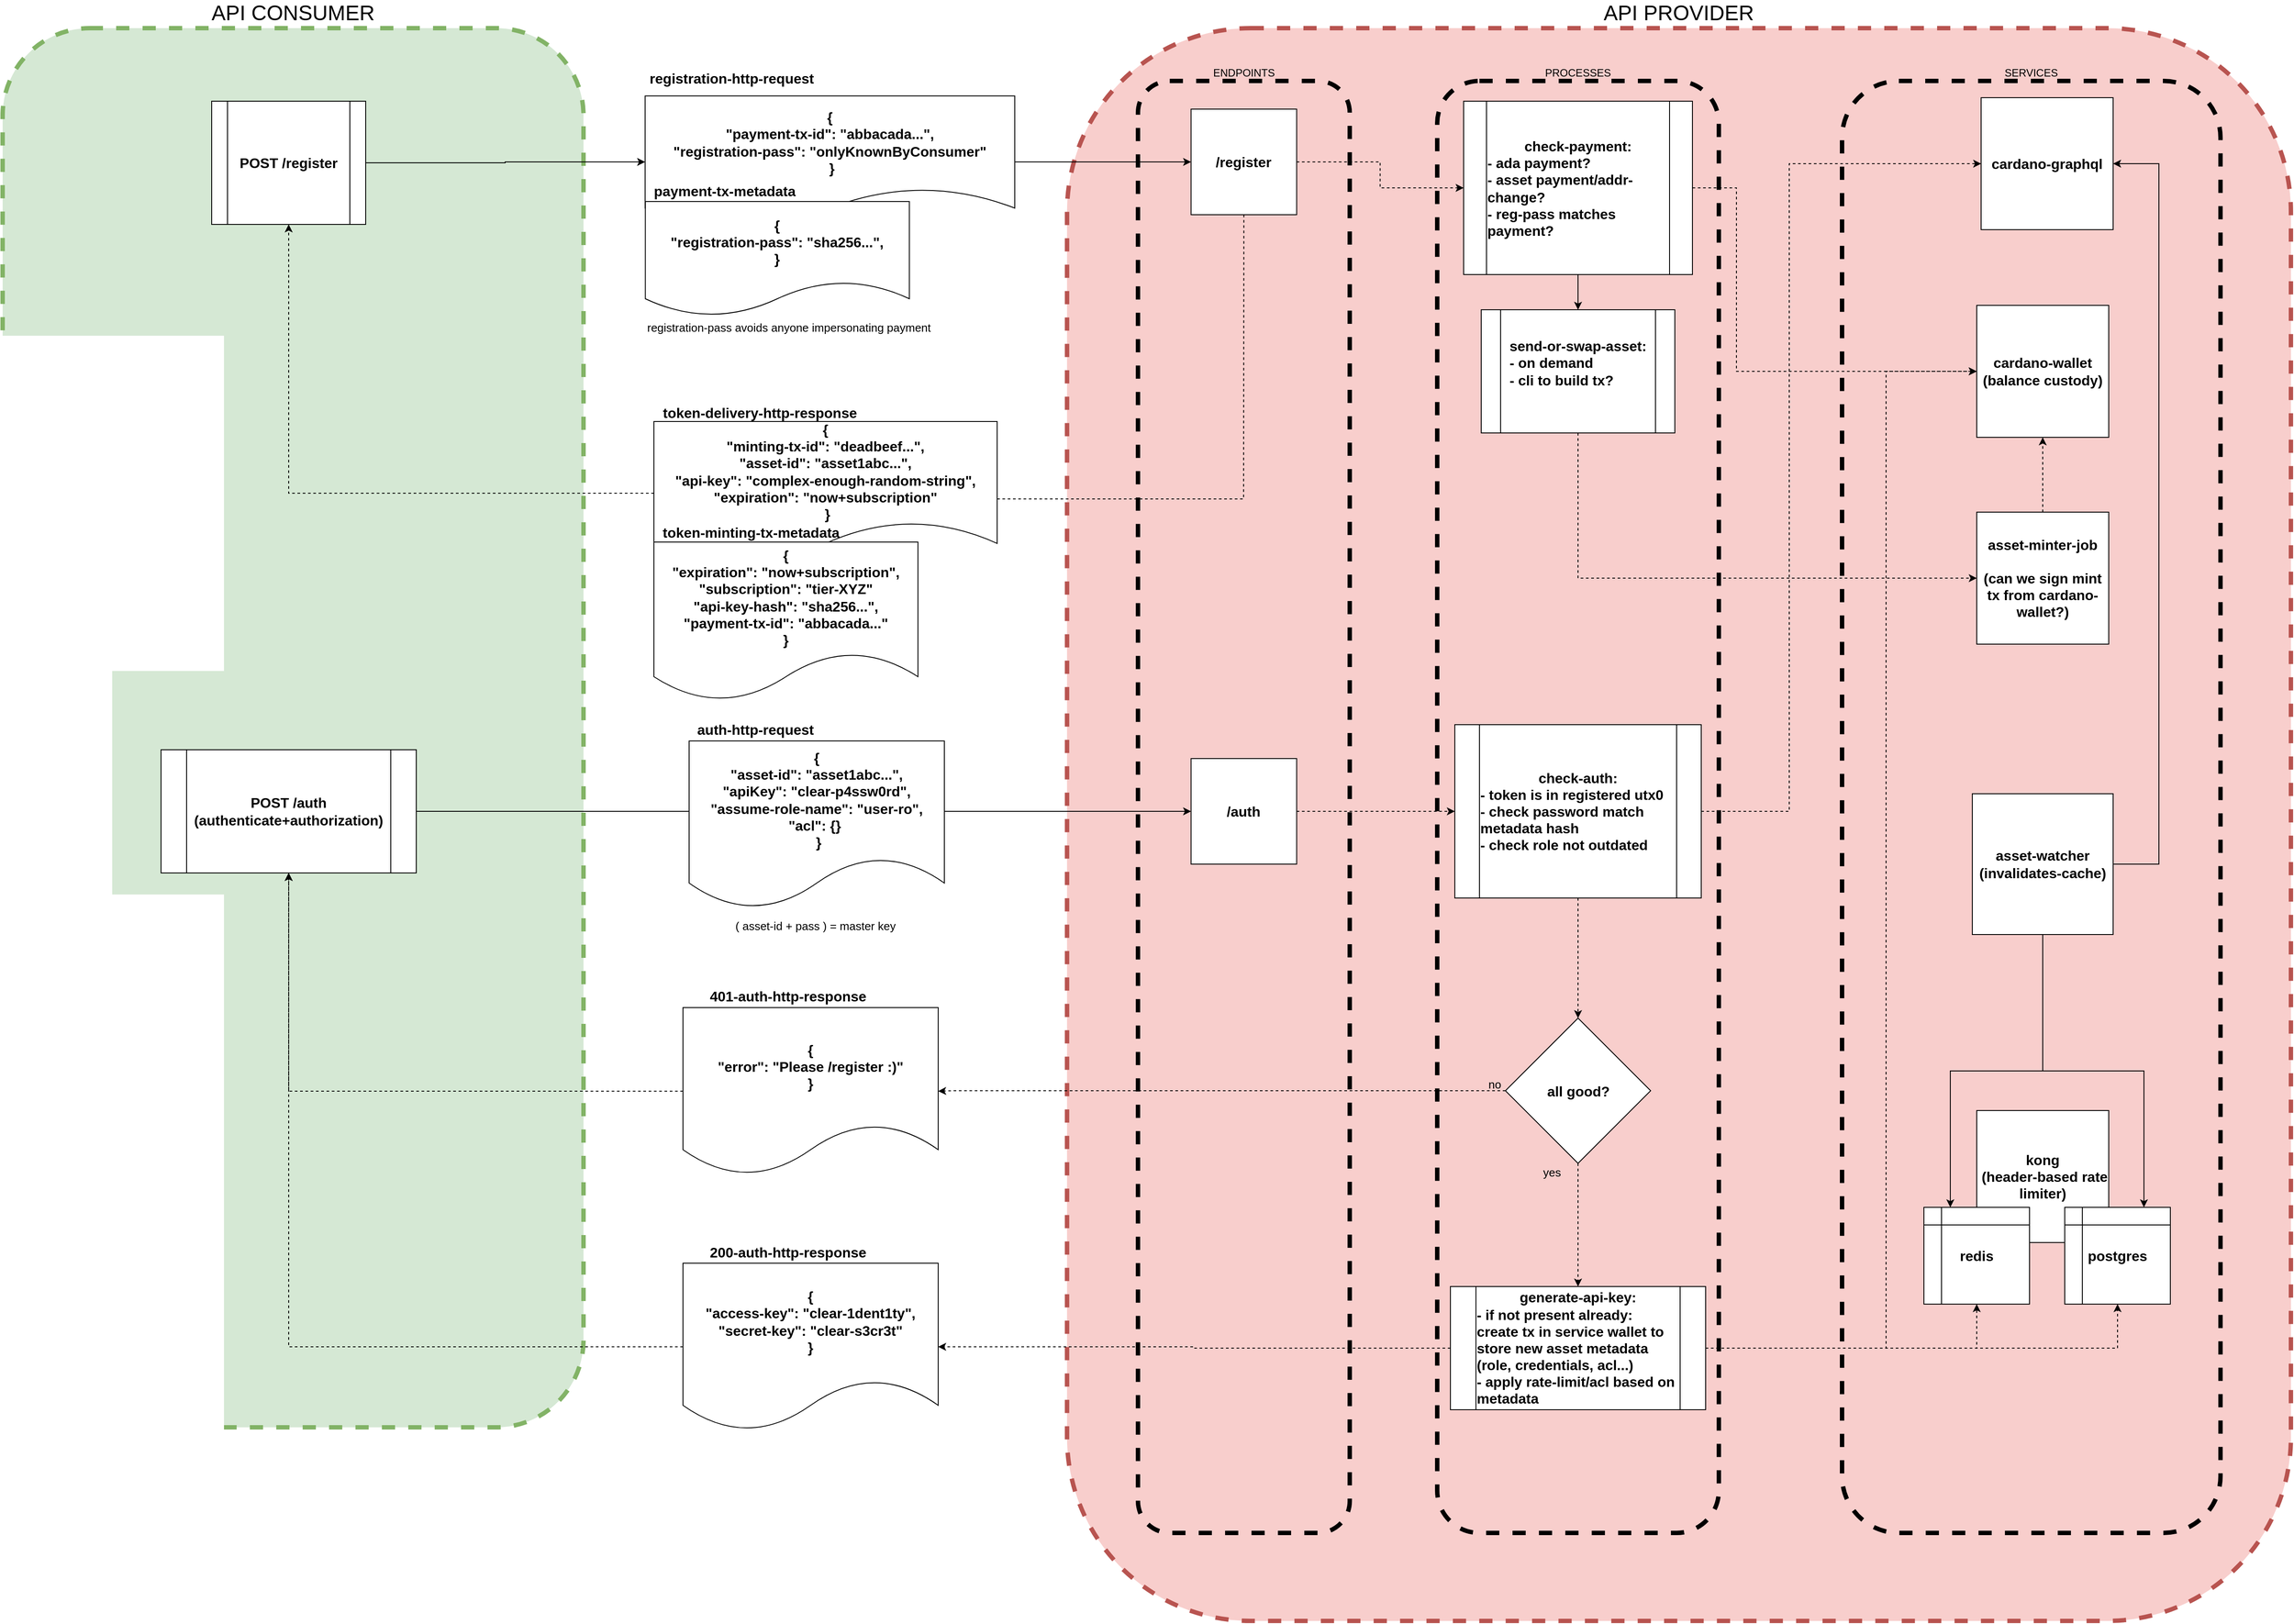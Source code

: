 <mxfile version="14.5.8" type="gitlab">
  <diagram id="C5RBs43oDa-KdzZeNtuy" name="Page-1">
    <mxGraphModel dx="4080" dy="4807" grid="1" gridSize="10" guides="1" tooltips="1" connect="1" arrows="1" fold="1" page="1" pageScale="1" pageWidth="827" pageHeight="1169" math="0" shadow="0">
      <root>
        <mxCell id="WIyWlLk6GJQsqaUBKTNV-0" />
        <mxCell id="WIyWlLk6GJQsqaUBKTNV-1" parent="WIyWlLk6GJQsqaUBKTNV-0" />
        <mxCell id="9AQbZe1i3s5QTkBOKTHU-3" value="&lt;font style=&quot;font-size: 24px&quot;&gt;API PROVIDER&lt;/font&gt;" style="rounded=1;whiteSpace=wrap;html=1;dashed=1;fillColor=#f8cecc;labelPosition=center;verticalLabelPosition=top;align=center;verticalAlign=bottom;strokeWidth=5;strokeColor=#b85450;" parent="WIyWlLk6GJQsqaUBKTNV-1" vertex="1">
          <mxGeometry x="-110.62" y="-2330" width="1390.62" height="1810" as="geometry" />
        </mxCell>
        <mxCell id="9AQbZe1i3s5QTkBOKTHU-0" value="&lt;font style=&quot;font-size: 24px&quot;&gt;API CONSUMER&lt;/font&gt;" style="rounded=1;whiteSpace=wrap;html=1;dashed=1;fillColor=#d5e8d4;labelPosition=center;verticalLabelPosition=top;align=center;verticalAlign=bottom;strokeWidth=5;strokeColor=#82b366;" parent="WIyWlLk6GJQsqaUBKTNV-1" vertex="1">
          <mxGeometry x="-1320" y="-2330" width="660" height="1590" as="geometry" />
        </mxCell>
        <mxCell id="9AQbZe1i3s5QTkBOKTHU-36" value="ENDPOINTS" style="rounded=1;whiteSpace=wrap;html=1;dashed=1;fillColor=none;labelPosition=center;verticalLabelPosition=top;align=center;verticalAlign=bottom;strokeWidth=5;" parent="WIyWlLk6GJQsqaUBKTNV-1" vertex="1">
          <mxGeometry x="-30" y="-2270" width="240.62" height="1650" as="geometry" />
        </mxCell>
        <mxCell id="9AQbZe1i3s5QTkBOKTHU-37" value="SERVICES" style="rounded=1;whiteSpace=wrap;html=1;dashed=1;fillColor=none;labelPosition=center;verticalLabelPosition=top;align=center;verticalAlign=bottom;strokeWidth=5;" parent="WIyWlLk6GJQsqaUBKTNV-1" vertex="1">
          <mxGeometry x="770" y="-2270" width="430" height="1650" as="geometry" />
        </mxCell>
        <mxCell id="9AQbZe1i3s5QTkBOKTHU-38" value="PROCESSES" style="rounded=1;whiteSpace=wrap;html=1;dashed=1;fillColor=none;labelPosition=center;verticalLabelPosition=top;align=center;verticalAlign=bottom;strokeWidth=5;" parent="WIyWlLk6GJQsqaUBKTNV-1" vertex="1">
          <mxGeometry x="310" y="-2270" width="320" height="1650" as="geometry" />
        </mxCell>
        <mxCell id="9AQbZe1i3s5QTkBOKTHU-49" style="edgeStyle=orthogonalEdgeStyle;rounded=0;orthogonalLoop=1;jettySize=auto;html=1;exitX=1;exitY=0.5;exitDx=0;exitDy=0;entryX=0;entryY=0.5;entryDx=0;entryDy=0;dashed=1;" parent="WIyWlLk6GJQsqaUBKTNV-1" source="9AQbZe1i3s5QTkBOKTHU-32" target="9AQbZe1i3s5QTkBOKTHU-48" edge="1">
          <mxGeometry relative="1" as="geometry" />
        </mxCell>
        <mxCell id="9AQbZe1i3s5QTkBOKTHU-118" style="edgeStyle=orthogonalEdgeStyle;rounded=0;orthogonalLoop=1;jettySize=auto;html=1;exitX=0.5;exitY=1;exitDx=0;exitDy=0;startArrow=none;startFill=0;endArrow=classic;endFill=1;strokeColor=#000000;dashed=1;entryX=1;entryY=0.5;entryDx=0;entryDy=0;" parent="WIyWlLk6GJQsqaUBKTNV-1" edge="1">
          <mxGeometry relative="1" as="geometry">
            <Array as="points">
              <mxPoint x="90" y="-2109" />
              <mxPoint x="90" y="-1795" />
            </Array>
            <mxPoint x="-200" y="-1795" as="targetPoint" />
            <mxPoint x="90.31" y="-2118" as="sourcePoint" />
          </mxGeometry>
        </mxCell>
        <mxCell id="9AQbZe1i3s5QTkBOKTHU-32" value="&lt;b&gt;&lt;font style=&quot;font-size: 16px&quot;&gt;/register&lt;/font&gt;&lt;/b&gt;" style="whiteSpace=wrap;html=1;aspect=fixed;" parent="WIyWlLk6GJQsqaUBKTNV-1" vertex="1">
          <mxGeometry x="30.31" y="-2238" width="120" height="120" as="geometry" />
        </mxCell>
        <mxCell id="9AQbZe1i3s5QTkBOKTHU-39" value="&lt;b&gt;&lt;font style=&quot;font-size: 16px&quot;&gt;cardano-wallet&lt;br&gt;(balance custody)&lt;br&gt;&lt;/font&gt;&lt;/b&gt;" style="whiteSpace=wrap;html=1;aspect=fixed;" parent="WIyWlLk6GJQsqaUBKTNV-1" vertex="1">
          <mxGeometry x="923" y="-2015" width="150" height="150" as="geometry" />
        </mxCell>
        <mxCell id="nfuzjIg6hgkYE5p7UdHD-38" style="edgeStyle=orthogonalEdgeStyle;rounded=0;orthogonalLoop=1;jettySize=auto;html=1;exitX=0.5;exitY=1;exitDx=0;exitDy=0;entryX=0;entryY=0.5;entryDx=0;entryDy=0;dashed=1;fontSize=13;" parent="WIyWlLk6GJQsqaUBKTNV-1" source="9AQbZe1i3s5QTkBOKTHU-41" target="nfuzjIg6hgkYE5p7UdHD-37" edge="1">
          <mxGeometry relative="1" as="geometry" />
        </mxCell>
        <UserObject label="&lt;b&gt;&lt;font style=&quot;font-size: 16px&quot;&gt;send-or-swap-asset:&lt;br&gt;&lt;div style=&quot;text-align: left&quot;&gt;&lt;b style=&quot;font-size: 12px&quot;&gt;&lt;font style=&quot;font-size: 16px&quot;&gt;- on demand&lt;/font&gt;&lt;/b&gt;&lt;/div&gt;&lt;div style=&quot;text-align: left&quot;&gt;&lt;b style=&quot;font-size: 12px&quot;&gt;&lt;font style=&quot;font-size: 16px&quot;&gt;- cli to build tx?&lt;/font&gt;&lt;/b&gt;&lt;/div&gt;&lt;div style=&quot;text-align: left&quot;&gt;&lt;br&gt;&lt;/div&gt;&lt;/font&gt;&lt;/b&gt;" link2="https://pinata.cloud/" id="9AQbZe1i3s5QTkBOKTHU-41">
          <mxCell style="shape=process;whiteSpace=wrap;html=1;backgroundOutline=1;" parent="WIyWlLk6GJQsqaUBKTNV-1" vertex="1">
            <mxGeometry x="360" y="-2010" width="220" height="140" as="geometry" />
          </mxCell>
        </UserObject>
        <mxCell id="9AQbZe1i3s5QTkBOKTHU-47" style="edgeStyle=orthogonalEdgeStyle;rounded=0;orthogonalLoop=1;jettySize=auto;html=1;exitX=1;exitY=0.5;exitDx=0;exitDy=0;entryX=0;entryY=0.5;entryDx=0;entryDy=0;" parent="WIyWlLk6GJQsqaUBKTNV-1" source="9AQbZe1i3s5QTkBOKTHU-44" target="9AQbZe1i3s5QTkBOKTHU-32" edge="1">
          <mxGeometry relative="1" as="geometry" />
        </mxCell>
        <mxCell id="9AQbZe1i3s5QTkBOKTHU-46" style="edgeStyle=orthogonalEdgeStyle;rounded=0;orthogonalLoop=1;jettySize=auto;html=1;exitX=1;exitY=0.5;exitDx=0;exitDy=0;entryX=0;entryY=0.5;entryDx=0;entryDy=0;" parent="WIyWlLk6GJQsqaUBKTNV-1" target="9AQbZe1i3s5QTkBOKTHU-44" edge="1">
          <mxGeometry relative="1" as="geometry">
            <mxPoint x="-907.5" y="-2177" as="sourcePoint" />
            <mxPoint x="-500" y="-2390" as="targetPoint" />
            <Array as="points">
              <mxPoint x="-749" y="-2177" />
              <mxPoint x="-660" y="-2178" />
            </Array>
          </mxGeometry>
        </mxCell>
        <UserObject label="&lt;b&gt;&lt;font style=&quot;font-size: 16px&quot;&gt;POST /register&lt;br&gt;&lt;/font&gt;&lt;/b&gt;" link2="https://pinata.cloud/" id="9AQbZe1i3s5QTkBOKTHU-45">
          <mxCell style="shape=process;whiteSpace=wrap;html=1;backgroundOutline=1;" parent="WIyWlLk6GJQsqaUBKTNV-1" vertex="1">
            <mxGeometry x="-1082.5" y="-2247" width="175" height="140" as="geometry" />
          </mxCell>
        </UserObject>
        <mxCell id="9AQbZe1i3s5QTkBOKTHU-50" style="edgeStyle=orthogonalEdgeStyle;rounded=0;orthogonalLoop=1;jettySize=auto;html=1;exitX=0.5;exitY=1;exitDx=0;exitDy=0;entryX=0.5;entryY=0;entryDx=0;entryDy=0;" parent="WIyWlLk6GJQsqaUBKTNV-1" source="9AQbZe1i3s5QTkBOKTHU-48" target="9AQbZe1i3s5QTkBOKTHU-41" edge="1">
          <mxGeometry relative="1" as="geometry" />
        </mxCell>
        <UserObject label="&lt;b&gt;&lt;font style=&quot;font-size: 16px&quot;&gt;check-payment:&lt;br&gt;&lt;div style=&quot;text-align: left&quot;&gt;&lt;b style=&quot;font-size: 12px&quot;&gt;&lt;font style=&quot;font-size: 16px&quot;&gt;- ada payment?&lt;/font&gt;&lt;/b&gt;&lt;/div&gt;&lt;/font&gt;&lt;/b&gt;&lt;b&gt;&lt;div style=&quot;text-align: left&quot;&gt;&lt;b&gt;&lt;font style=&quot;font-size: 16px&quot;&gt;- asset payment/addr-change?&lt;/font&gt;&lt;/b&gt;&lt;/div&gt;&lt;font style=&quot;font-size: 16px&quot;&gt;&lt;div style=&quot;text-align: left&quot;&gt;&lt;b style=&quot;font-size: 12px&quot;&gt;&lt;font style=&quot;font-size: 16px&quot;&gt;- reg-pass matches payment?&lt;/font&gt;&lt;/b&gt;&lt;/div&gt;&lt;/font&gt;&lt;/b&gt;" link2="https://pinata.cloud/" id="9AQbZe1i3s5QTkBOKTHU-48">
          <mxCell style="shape=process;whiteSpace=wrap;html=1;backgroundOutline=1;" parent="WIyWlLk6GJQsqaUBKTNV-1" vertex="1">
            <mxGeometry x="340" y="-2247" width="260" height="197" as="geometry" />
          </mxCell>
        </UserObject>
        <mxCell id="nfuzjIg6hgkYE5p7UdHD-46" style="edgeStyle=orthogonalEdgeStyle;rounded=0;orthogonalLoop=1;jettySize=auto;html=1;exitX=1;exitY=0.5;exitDx=0;exitDy=0;entryX=0.5;entryY=1;entryDx=0;entryDy=0;dashed=1;startArrow=none;startFill=0;endArrow=classic;endFill=1;fontSize=13;" parent="WIyWlLk6GJQsqaUBKTNV-1" source="9AQbZe1i3s5QTkBOKTHU-53" target="9AQbZe1i3s5QTkBOKTHU-121" edge="1">
          <mxGeometry relative="1" as="geometry" />
        </mxCell>
        <mxCell id="nfuzjIg6hgkYE5p7UdHD-47" style="edgeStyle=orthogonalEdgeStyle;rounded=0;orthogonalLoop=1;jettySize=auto;html=1;exitX=1;exitY=0.5;exitDx=0;exitDy=0;entryX=0.5;entryY=1;entryDx=0;entryDy=0;dashed=1;startArrow=none;startFill=0;endArrow=classic;endFill=1;fontSize=13;" parent="WIyWlLk6GJQsqaUBKTNV-1" source="9AQbZe1i3s5QTkBOKTHU-53" target="9AQbZe1i3s5QTkBOKTHU-81" edge="1">
          <mxGeometry relative="1" as="geometry">
            <Array as="points">
              <mxPoint x="1083" y="-830" />
            </Array>
          </mxGeometry>
        </mxCell>
        <mxCell id="nfuzjIg6hgkYE5p7UdHD-48" style="edgeStyle=orthogonalEdgeStyle;rounded=0;orthogonalLoop=1;jettySize=auto;html=1;exitX=0;exitY=0.5;exitDx=0;exitDy=0;entryX=1;entryY=0.5;entryDx=0;entryDy=0;dashed=1;startArrow=none;startFill=0;endArrow=classic;endFill=1;fontSize=13;" parent="WIyWlLk6GJQsqaUBKTNV-1" source="9AQbZe1i3s5QTkBOKTHU-53" target="nfuzjIg6hgkYE5p7UdHD-21" edge="1">
          <mxGeometry relative="1" as="geometry" />
        </mxCell>
        <mxCell id="nfuzjIg6hgkYE5p7UdHD-49" style="edgeStyle=orthogonalEdgeStyle;rounded=0;orthogonalLoop=1;jettySize=auto;html=1;exitX=1;exitY=0.5;exitDx=0;exitDy=0;entryX=0;entryY=0.5;entryDx=0;entryDy=0;dashed=1;startArrow=none;startFill=0;endArrow=classic;endFill=1;fontSize=13;" parent="WIyWlLk6GJQsqaUBKTNV-1" source="9AQbZe1i3s5QTkBOKTHU-53" target="9AQbZe1i3s5QTkBOKTHU-39" edge="1">
          <mxGeometry relative="1" as="geometry">
            <Array as="points">
              <mxPoint x="820" y="-830" />
              <mxPoint x="820" y="-1940" />
            </Array>
          </mxGeometry>
        </mxCell>
        <UserObject label="&lt;font&gt;&lt;span style=&quot;font-size: 16px&quot;&gt;&lt;b&gt;generate-api-key:&lt;/b&gt;&lt;/span&gt;&lt;br&gt;&lt;div style=&quot;font-size: 16px ; font-weight: bold ; text-align: left&quot;&gt;&lt;/div&gt;&lt;b&gt;&lt;div style=&quot;text-align: left&quot;&gt;&lt;b&gt;&lt;font style=&quot;font-size: 16px&quot;&gt;- if not present already:&amp;nbsp;&lt;/font&gt;&lt;/b&gt;&lt;/div&gt;&lt;/b&gt;&lt;div style=&quot;text-align: left ; font-size: 16px ; font-weight: bold&quot;&gt;&lt;b style=&quot;font-size: 12px&quot;&gt;&lt;font style=&quot;font-size: 16px&quot;&gt;create tx in service wallet to store new asset metadata (role, credentials, acl...)&lt;/font&gt;&lt;/b&gt;&lt;/div&gt;&lt;span style=&quot;font-size: 16px&quot;&gt;&lt;div style=&quot;text-align: left&quot;&gt;&lt;b&gt;- apply rate-limit/acl based on metadata&lt;br&gt;&lt;/b&gt;&lt;/div&gt;&lt;/span&gt;&lt;/font&gt;" link2="https://pinata.cloud/" id="9AQbZe1i3s5QTkBOKTHU-53">
          <mxCell style="shape=process;whiteSpace=wrap;html=1;backgroundOutline=1;" parent="WIyWlLk6GJQsqaUBKTNV-1" vertex="1">
            <mxGeometry x="325" y="-900" width="290" height="140" as="geometry" />
          </mxCell>
        </UserObject>
        <mxCell id="9AQbZe1i3s5QTkBOKTHU-58" style="edgeStyle=orthogonalEdgeStyle;rounded=0;orthogonalLoop=1;jettySize=auto;html=1;exitX=0;exitY=0.5;exitDx=0;exitDy=0;entryX=1;entryY=0.5;entryDx=0;entryDy=0;dashed=1;startArrow=classic;startFill=1;endArrow=none;endFill=0;" parent="WIyWlLk6GJQsqaUBKTNV-1" source="9AQbZe1i3s5QTkBOKTHU-39" target="9AQbZe1i3s5QTkBOKTHU-48" edge="1">
          <mxGeometry relative="1" as="geometry">
            <Array as="points">
              <mxPoint x="650" y="-1940" />
              <mxPoint x="650" y="-2148" />
            </Array>
          </mxGeometry>
        </mxCell>
        <mxCell id="9AQbZe1i3s5QTkBOKTHU-56" value="&lt;b&gt;&lt;font style=&quot;font-size: 16px&quot;&gt;cardano-graphql&lt;br&gt;&lt;/font&gt;&lt;/b&gt;" style="whiteSpace=wrap;html=1;aspect=fixed;" parent="WIyWlLk6GJQsqaUBKTNV-1" vertex="1">
          <mxGeometry x="928" y="-2251" width="150" height="150" as="geometry" />
        </mxCell>
        <mxCell id="9AQbZe1i3s5QTkBOKTHU-64" style="edgeStyle=orthogonalEdgeStyle;rounded=0;orthogonalLoop=1;jettySize=auto;html=1;exitX=0;exitY=0.5;exitDx=0;exitDy=0;dashed=1;startArrow=none;startFill=0;" parent="WIyWlLk6GJQsqaUBKTNV-1" source="9AQbZe1i3s5QTkBOKTHU-43" target="9AQbZe1i3s5QTkBOKTHU-45" edge="1">
          <mxGeometry relative="1" as="geometry" />
        </mxCell>
        <mxCell id="d_bFw-dIpOBwBTVsmZzO-4" value="" style="group" parent="WIyWlLk6GJQsqaUBKTNV-1" vertex="1" connectable="0">
          <mxGeometry x="890" y="-1100" width="240" height="220" as="geometry" />
        </mxCell>
        <mxCell id="9AQbZe1i3s5QTkBOKTHU-82" value="" style="group" parent="d_bFw-dIpOBwBTVsmZzO-4" vertex="1" connectable="0">
          <mxGeometry x="33" width="220" height="220" as="geometry" />
        </mxCell>
        <mxCell id="9AQbZe1i3s5QTkBOKTHU-42" value="&lt;b&gt;&lt;font style=&quot;font-size: 16px&quot;&gt;kong&lt;br&gt;&amp;nbsp;(header-based rate limiter)&lt;/font&gt;&lt;/b&gt;" style="whiteSpace=wrap;html=1;aspect=fixed;" parent="9AQbZe1i3s5QTkBOKTHU-82" vertex="1">
          <mxGeometry width="150" height="150" as="geometry" />
        </mxCell>
        <mxCell id="9AQbZe1i3s5QTkBOKTHU-81" value="&lt;font style=&quot;font-size: 16px&quot;&gt;&lt;b&gt;postgres&lt;/b&gt;&lt;/font&gt;" style="shape=internalStorage;whiteSpace=wrap;html=1;backgroundOutline=1;" parent="9AQbZe1i3s5QTkBOKTHU-82" vertex="1">
          <mxGeometry x="100" y="110" width="120" height="110" as="geometry" />
        </mxCell>
        <mxCell id="9AQbZe1i3s5QTkBOKTHU-121" value="&lt;font style=&quot;font-size: 16px&quot;&gt;&lt;b&gt;redis&lt;/b&gt;&lt;/font&gt;" style="shape=internalStorage;whiteSpace=wrap;html=1;backgroundOutline=1;" parent="d_bFw-dIpOBwBTVsmZzO-4" vertex="1">
          <mxGeometry x="-27" y="110" width="120" height="110" as="geometry" />
        </mxCell>
        <mxCell id="nfuzjIg6hgkYE5p7UdHD-40" style="edgeStyle=orthogonalEdgeStyle;rounded=0;orthogonalLoop=1;jettySize=auto;html=1;exitX=1;exitY=0.5;exitDx=0;exitDy=0;entryX=1;entryY=0.5;entryDx=0;entryDy=0;fontSize=13;startArrow=none;startFill=0;" parent="WIyWlLk6GJQsqaUBKTNV-1" source="8uzJJB_FYrD6HVcPSUHl-0" target="9AQbZe1i3s5QTkBOKTHU-56" edge="1">
          <mxGeometry relative="1" as="geometry">
            <Array as="points">
              <mxPoint x="1130" y="-1380" />
              <mxPoint x="1130" y="-2176" />
            </Array>
          </mxGeometry>
        </mxCell>
        <mxCell id="nfuzjIg6hgkYE5p7UdHD-41" style="edgeStyle=orthogonalEdgeStyle;rounded=0;orthogonalLoop=1;jettySize=auto;html=1;exitX=0.5;exitY=1;exitDx=0;exitDy=0;entryX=0.75;entryY=0;entryDx=0;entryDy=0;fontSize=13;" parent="WIyWlLk6GJQsqaUBKTNV-1" source="8uzJJB_FYrD6HVcPSUHl-0" target="9AQbZe1i3s5QTkBOKTHU-81" edge="1">
          <mxGeometry relative="1" as="geometry" />
        </mxCell>
        <mxCell id="nfuzjIg6hgkYE5p7UdHD-42" style="edgeStyle=orthogonalEdgeStyle;rounded=0;orthogonalLoop=1;jettySize=auto;html=1;exitX=0.5;exitY=1;exitDx=0;exitDy=0;entryX=0.25;entryY=0;entryDx=0;entryDy=0;fontSize=13;" parent="WIyWlLk6GJQsqaUBKTNV-1" source="8uzJJB_FYrD6HVcPSUHl-0" target="9AQbZe1i3s5QTkBOKTHU-121" edge="1">
          <mxGeometry relative="1" as="geometry" />
        </mxCell>
        <mxCell id="8uzJJB_FYrD6HVcPSUHl-0" value="&lt;b&gt;&lt;font style=&quot;font-size: 16px&quot;&gt;asset-watcher&lt;br&gt;(invalidates-cache)&lt;br&gt;&lt;/font&gt;&lt;/b&gt;" style="whiteSpace=wrap;html=1;aspect=fixed;" parent="WIyWlLk6GJQsqaUBKTNV-1" vertex="1">
          <mxGeometry x="918" y="-1460" width="160" height="160" as="geometry" />
        </mxCell>
        <mxCell id="8uzJJB_FYrD6HVcPSUHl-14" style="edgeStyle=orthogonalEdgeStyle;rounded=0;orthogonalLoop=1;jettySize=auto;html=1;entryX=0;entryY=0.5;entryDx=0;entryDy=0;" parent="WIyWlLk6GJQsqaUBKTNV-1" source="8uzJJB_FYrD6HVcPSUHl-12" target="nfuzjIg6hgkYE5p7UdHD-29" edge="1">
          <mxGeometry relative="1" as="geometry">
            <mxPoint x="4.547e-13" y="-1455.0" as="targetPoint" />
            <Array as="points">
              <mxPoint x="30" y="-1440" />
            </Array>
          </mxGeometry>
        </mxCell>
        <UserObject label="&lt;b&gt;&lt;font style=&quot;font-size: 16px&quot;&gt;POST /auth&lt;br&gt;(authenticate+authorization)&lt;br&gt;&lt;/font&gt;&lt;/b&gt;" link2="https://pinata.cloud/" id="8uzJJB_FYrD6HVcPSUHl-12">
          <mxCell style="shape=process;whiteSpace=wrap;html=1;backgroundOutline=1;" parent="WIyWlLk6GJQsqaUBKTNV-1" vertex="1">
            <mxGeometry x="-1140" y="-1510" width="290" height="140" as="geometry" />
          </mxCell>
        </UserObject>
        <mxCell id="nfuzjIg6hgkYE5p7UdHD-15" style="edgeStyle=orthogonalEdgeStyle;rounded=0;orthogonalLoop=1;jettySize=auto;html=1;exitX=0.5;exitY=1;exitDx=0;exitDy=0;entryX=0.5;entryY=0;entryDx=0;entryDy=0;fontSize=13;dashed=1;" parent="WIyWlLk6GJQsqaUBKTNV-1" source="8uzJJB_FYrD6HVcPSUHl-19" target="9AQbZe1i3s5QTkBOKTHU-53" edge="1">
          <mxGeometry relative="1" as="geometry">
            <Array as="points">
              <mxPoint x="470" y="-900" />
            </Array>
          </mxGeometry>
        </mxCell>
        <mxCell id="nfuzjIg6hgkYE5p7UdHD-32" style="edgeStyle=orthogonalEdgeStyle;rounded=0;orthogonalLoop=1;jettySize=auto;html=1;exitX=0;exitY=0.5;exitDx=0;exitDy=0;entryX=1;entryY=0.5;entryDx=0;entryDy=0;dashed=1;fontSize=13;" parent="WIyWlLk6GJQsqaUBKTNV-1" source="8uzJJB_FYrD6HVcPSUHl-19" target="nfuzjIg6hgkYE5p7UdHD-25" edge="1">
          <mxGeometry relative="1" as="geometry">
            <Array as="points">
              <mxPoint x="-239" y="-1122" />
            </Array>
          </mxGeometry>
        </mxCell>
        <mxCell id="8uzJJB_FYrD6HVcPSUHl-19" value="&lt;span style=&quot;font-size: 16px&quot;&gt;&lt;b&gt;all good?&lt;/b&gt;&lt;/span&gt;" style="rhombus;whiteSpace=wrap;html=1;" parent="WIyWlLk6GJQsqaUBKTNV-1" vertex="1">
          <mxGeometry x="387.5" y="-1205" width="165" height="165" as="geometry" />
        </mxCell>
        <mxCell id="nfuzjIg6hgkYE5p7UdHD-4" value="" style="group" parent="WIyWlLk6GJQsqaUBKTNV-1" vertex="1" connectable="0">
          <mxGeometry x="-597" y="-2283" width="427" height="280" as="geometry" />
        </mxCell>
        <mxCell id="nfuzjIg6hgkYE5p7UdHD-2" value="" style="group" parent="nfuzjIg6hgkYE5p7UdHD-4" vertex="1" connectable="0">
          <mxGeometry x="7" width="420" height="180" as="geometry" />
        </mxCell>
        <mxCell id="9AQbZe1i3s5QTkBOKTHU-60" value="" style="group" parent="nfuzjIg6hgkYE5p7UdHD-2" vertex="1" connectable="0">
          <mxGeometry x="70" width="350" height="180" as="geometry" />
        </mxCell>
        <mxCell id="9AQbZe1i3s5QTkBOKTHU-44" value="&lt;div&gt;&lt;b style=&quot;font-size: 16px&quot;&gt;{ &lt;br&gt;&quot;payment-tx-id&quot;: &quot;abbacada...&quot;,&lt;br&gt;&lt;/b&gt;&lt;b style=&quot;font-size: 16px&quot;&gt;&quot;registration-pass&quot;: &quot;onlyKnownByConsumer&quot;&lt;br&gt;&amp;nbsp;}&lt;/b&gt;&lt;/div&gt;" style="shape=document;whiteSpace=wrap;html=1;boundedLbl=1;align=center;" parent="9AQbZe1i3s5QTkBOKTHU-60" vertex="1">
          <mxGeometry x="-70" y="30" width="420" height="150" as="geometry" />
        </mxCell>
        <mxCell id="9AQbZe1i3s5QTkBOKTHU-59" value="&lt;font style=&quot;font-size: 16px&quot;&gt;&lt;b&gt;registration-http-request&lt;/b&gt;&lt;/font&gt;" style="text;html=1;align=center;verticalAlign=middle;resizable=0;points=[];autosize=1;" parent="nfuzjIg6hgkYE5p7UdHD-2" vertex="1">
          <mxGeometry x="-2" width="200" height="20" as="geometry" />
        </mxCell>
        <mxCell id="nfuzjIg6hgkYE5p7UdHD-3" value="" style="group" parent="nfuzjIg6hgkYE5p7UdHD-4" vertex="1" connectable="0">
          <mxGeometry x="1" y="128" width="316.25" height="152" as="geometry" />
        </mxCell>
        <mxCell id="d_bFw-dIpOBwBTVsmZzO-0" value="&lt;span style=&quot;font-size: 16px&quot;&gt;&lt;b&gt;{&lt;br&gt;&quot;registration-pass&quot;: &quot;sha256...&quot;,&lt;br&gt;}&lt;br&gt;&lt;/b&gt;&lt;/span&gt;" style="shape=document;whiteSpace=wrap;html=1;boundedLbl=1;align=center;" parent="nfuzjIg6hgkYE5p7UdHD-3" vertex="1">
          <mxGeometry x="6.25" y="22" width="300" height="130" as="geometry" />
        </mxCell>
        <mxCell id="d_bFw-dIpOBwBTVsmZzO-1" value="&lt;font style=&quot;font-size: 16px&quot;&gt;&lt;b&gt;payment-tx-metadata&lt;/b&gt;&lt;/font&gt;" style="text;html=1;align=center;verticalAlign=middle;resizable=0;points=[];autosize=1;" parent="nfuzjIg6hgkYE5p7UdHD-3" vertex="1">
          <mxGeometry x="6" width="180" height="20" as="geometry" />
        </mxCell>
        <mxCell id="nfuzjIg6hgkYE5p7UdHD-0" value="registration-pass avoids anyone impersonating payment" style="text;html=1;align=center;verticalAlign=middle;resizable=0;points=[];autosize=1;fontSize=13;" parent="WIyWlLk6GJQsqaUBKTNV-1" vertex="1">
          <mxGeometry x="-597" y="-2000" width="340" height="20" as="geometry" />
        </mxCell>
        <mxCell id="nfuzjIg6hgkYE5p7UdHD-9" value="" style="group" parent="WIyWlLk6GJQsqaUBKTNV-1" vertex="1" connectable="0">
          <mxGeometry x="-580" y="-1893" width="390" height="323" as="geometry" />
        </mxCell>
        <mxCell id="9AQbZe1i3s5QTkBOKTHU-43" value="&lt;div&gt;&lt;b style=&quot;font-size: 16px&quot;&gt;{ &lt;br&gt;&quot;minting-tx-id&quot;: &quot;deadbeef...&quot;,&lt;br&gt;&quot;asset-id&quot;: &quot;asset1abc...&quot;,&lt;br&gt;&quot;api-key&quot;: &quot;complex-enough-random-string&quot;,&lt;br&gt;&quot;expiration&quot;: &quot;now+subscription&quot;&lt;br&gt;&amp;nbsp;}&lt;/b&gt;&lt;/div&gt;" style="shape=document;whiteSpace=wrap;html=1;boundedLbl=1;align=center;" parent="nfuzjIg6hgkYE5p7UdHD-9" vertex="1">
          <mxGeometry y="10" width="390" height="163" as="geometry" />
        </mxCell>
        <mxCell id="9AQbZe1i3s5QTkBOKTHU-61" value="&lt;font style=&quot;font-size: 16px&quot;&gt;&lt;b&gt;token-delivery-http-response&lt;/b&gt;&lt;/font&gt;" style="text;html=1;align=center;verticalAlign=middle;resizable=0;points=[];autosize=1;" parent="nfuzjIg6hgkYE5p7UdHD-9" vertex="1">
          <mxGeometry y="-10" width="240" height="20" as="geometry" />
        </mxCell>
        <mxCell id="nfuzjIg6hgkYE5p7UdHD-6" value="&lt;span style=&quot;font-size: 16px&quot;&gt;&lt;b&gt;{&lt;br&gt;&quot;expiration&quot;: &quot;now+subscription&quot;,&lt;br&gt;&quot;subscription&quot;: &quot;tier-XYZ&quot;&lt;br&gt;&quot;api-key-hash&quot;: &quot;sha256...&quot;,&lt;br&gt;&quot;payment-tx-id&quot;: &quot;&lt;/b&gt;&lt;/span&gt;&lt;b style=&quot;font-size: 16px&quot;&gt;abbacada...&lt;/b&gt;&lt;span style=&quot;font-size: 16px&quot;&gt;&lt;b&gt;&quot;&lt;br&gt;}&lt;/b&gt;&lt;/span&gt;&lt;span style=&quot;font-size: 16px&quot;&gt;&lt;b&gt;&lt;br&gt;&lt;/b&gt;&lt;/span&gt;" style="shape=document;whiteSpace=wrap;html=1;boundedLbl=1;align=center;" parent="nfuzjIg6hgkYE5p7UdHD-9" vertex="1">
          <mxGeometry y="147" width="300" height="180" as="geometry" />
        </mxCell>
        <mxCell id="nfuzjIg6hgkYE5p7UdHD-8" value="&lt;font style=&quot;font-size: 16px&quot;&gt;&lt;b&gt;token-minting-tx-metadata&lt;/b&gt;&lt;/font&gt;" style="text;html=1;align=center;verticalAlign=middle;resizable=0;points=[];autosize=1;" parent="nfuzjIg6hgkYE5p7UdHD-9" vertex="1">
          <mxGeometry y="126" width="220" height="20" as="geometry" />
        </mxCell>
        <mxCell id="nfuzjIg6hgkYE5p7UdHD-16" value="no" style="text;html=1;align=center;verticalAlign=middle;resizable=0;points=[];autosize=1;fontSize=13;" parent="WIyWlLk6GJQsqaUBKTNV-1" vertex="1">
          <mxGeometry x="360" y="-1140" width="30" height="20" as="geometry" />
        </mxCell>
        <mxCell id="nfuzjIg6hgkYE5p7UdHD-19" value="" style="group" parent="WIyWlLk6GJQsqaUBKTNV-1" vertex="1" connectable="0">
          <mxGeometry x="-541" y="-1543" width="291" height="243" as="geometry" />
        </mxCell>
        <mxCell id="8uzJJB_FYrD6HVcPSUHl-15" value="&lt;b style=&quot;font-size: 16px&quot;&gt;{&lt;br&gt;&quot;asset-id&quot;: &quot;asset1abc...&quot;,&lt;br&gt;&lt;/b&gt;&lt;b style=&quot;font-size: 16px&quot;&gt;&quot;apiKey&quot;: &quot;clear-p4ssw0rd&quot;,&lt;br&gt;&quot;assume-role-name&quot;: &quot;user-ro&quot;,&lt;br&gt;&quot;acl&quot;: {}&amp;nbsp;&lt;br&gt;&lt;/b&gt;&lt;b style=&quot;font-size: 16px&quot;&gt;&amp;nbsp;}&lt;/b&gt;" style="shape=document;whiteSpace=wrap;html=1;boundedLbl=1;" parent="nfuzjIg6hgkYE5p7UdHD-19" vertex="1">
          <mxGeometry x="1" y="23" width="290" height="190" as="geometry" />
        </mxCell>
        <mxCell id="nfuzjIg6hgkYE5p7UdHD-10" value="&lt;font style=&quot;font-size: 16px&quot;&gt;&lt;b&gt;auth-http-request&lt;/b&gt;&lt;/font&gt;" style="text;html=1;align=center;verticalAlign=middle;resizable=0;points=[];autosize=1;" parent="nfuzjIg6hgkYE5p7UdHD-19" vertex="1">
          <mxGeometry x="1" width="150" height="20" as="geometry" />
        </mxCell>
        <mxCell id="nfuzjIg6hgkYE5p7UdHD-13" value="( asset-id + pass ) = master key&amp;nbsp;" style="text;html=1;align=center;verticalAlign=middle;resizable=0;points=[];autosize=1;fontSize=13;" parent="nfuzjIg6hgkYE5p7UdHD-19" vertex="1">
          <mxGeometry x="46" y="223" width="200" height="20" as="geometry" />
        </mxCell>
        <mxCell id="nfuzjIg6hgkYE5p7UdHD-20" value="" style="group" parent="WIyWlLk6GJQsqaUBKTNV-1" vertex="1" connectable="0">
          <mxGeometry x="-548" y="-949.5" width="291" height="243" as="geometry" />
        </mxCell>
        <mxCell id="nfuzjIg6hgkYE5p7UdHD-21" value="&lt;b style=&quot;font-size: 16px&quot;&gt;{&lt;br&gt;&quot;access-key&quot;: &quot;clear-1dent1ty&quot;,&lt;br&gt;&quot;secret-key&quot;: &quot;clear-s3cr3t&quot;&lt;br&gt;}&lt;br&gt;&lt;/b&gt;" style="shape=document;whiteSpace=wrap;html=1;boundedLbl=1;" parent="nfuzjIg6hgkYE5p7UdHD-20" vertex="1">
          <mxGeometry x="1" y="23" width="290" height="190" as="geometry" />
        </mxCell>
        <mxCell id="nfuzjIg6hgkYE5p7UdHD-22" value="&lt;font style=&quot;font-size: 16px&quot;&gt;&lt;b&gt;200-auth-http-response&lt;/b&gt;&lt;/font&gt;" style="text;html=1;align=center;verticalAlign=middle;resizable=0;points=[];autosize=1;" parent="nfuzjIg6hgkYE5p7UdHD-20" vertex="1">
          <mxGeometry x="25" width="190" height="20" as="geometry" />
        </mxCell>
        <mxCell id="nfuzjIg6hgkYE5p7UdHD-24" value="" style="group" parent="WIyWlLk6GJQsqaUBKTNV-1" vertex="1" connectable="0">
          <mxGeometry x="-548" y="-1240" width="291" height="243" as="geometry" />
        </mxCell>
        <mxCell id="nfuzjIg6hgkYE5p7UdHD-25" value="&lt;b style=&quot;font-size: 16px&quot;&gt;{&lt;br&gt;&quot;error&quot;: &quot;Please /register :)&quot;&lt;br&gt;}&lt;br&gt;&lt;/b&gt;" style="shape=document;whiteSpace=wrap;html=1;boundedLbl=1;" parent="nfuzjIg6hgkYE5p7UdHD-24" vertex="1">
          <mxGeometry x="1" y="23" width="290" height="190" as="geometry" />
        </mxCell>
        <mxCell id="nfuzjIg6hgkYE5p7UdHD-26" value="&lt;font style=&quot;font-size: 16px&quot;&gt;&lt;b&gt;401-auth-http-response&lt;/b&gt;&lt;/font&gt;" style="text;html=1;align=center;verticalAlign=middle;resizable=0;points=[];autosize=1;" parent="nfuzjIg6hgkYE5p7UdHD-24" vertex="1">
          <mxGeometry x="25" width="190" height="20" as="geometry" />
        </mxCell>
        <mxCell id="nfuzjIg6hgkYE5p7UdHD-44" style="edgeStyle=orthogonalEdgeStyle;rounded=0;orthogonalLoop=1;jettySize=auto;html=1;exitX=1;exitY=0.5;exitDx=0;exitDy=0;entryX=0;entryY=0.5;entryDx=0;entryDy=0;fontSize=13;dashed=1;startArrow=none;startFill=0;" parent="WIyWlLk6GJQsqaUBKTNV-1" source="nfuzjIg6hgkYE5p7UdHD-27" target="9AQbZe1i3s5QTkBOKTHU-56" edge="1">
          <mxGeometry relative="1" as="geometry">
            <Array as="points">
              <mxPoint x="710" y="-1440" />
              <mxPoint x="710" y="-2176" />
            </Array>
          </mxGeometry>
        </mxCell>
        <UserObject label="&lt;b&gt;&lt;font style=&quot;font-size: 16px&quot;&gt;check-auth:&lt;br&gt;&lt;div style=&quot;text-align: left&quot;&gt;&lt;b style=&quot;font-size: 12px&quot;&gt;&lt;font style=&quot;font-size: 16px&quot;&gt;- token is in registered utx0&lt;/font&gt;&lt;/b&gt;&lt;/div&gt;&lt;/font&gt;&lt;/b&gt;&lt;b&gt;&lt;div style=&quot;text-align: left&quot;&gt;&lt;b&gt;&lt;font style=&quot;font-size: 16px&quot;&gt;- check password match metadata hash&lt;/font&gt;&lt;/b&gt;&lt;/div&gt;&lt;font style=&quot;font-size: 16px&quot;&gt;&lt;div style=&quot;text-align: left&quot;&gt;&lt;b style=&quot;font-size: 12px&quot;&gt;&lt;font style=&quot;font-size: 16px&quot;&gt;- check role not outdated&amp;nbsp;&lt;/font&gt;&lt;/b&gt;&lt;/div&gt;&lt;/font&gt;&lt;/b&gt;" link2="https://pinata.cloud/" id="nfuzjIg6hgkYE5p7UdHD-27">
          <mxCell style="shape=process;whiteSpace=wrap;html=1;backgroundOutline=1;" parent="WIyWlLk6GJQsqaUBKTNV-1" vertex="1">
            <mxGeometry x="330" y="-1538.5" width="280" height="197" as="geometry" />
          </mxCell>
        </UserObject>
        <mxCell id="nfuzjIg6hgkYE5p7UdHD-30" style="edgeStyle=orthogonalEdgeStyle;rounded=0;orthogonalLoop=1;jettySize=auto;html=1;exitX=0.5;exitY=1;exitDx=0;exitDy=0;entryX=0.5;entryY=0;entryDx=0;entryDy=0;fontSize=13;dashed=1;" parent="WIyWlLk6GJQsqaUBKTNV-1" source="nfuzjIg6hgkYE5p7UdHD-27" target="8uzJJB_FYrD6HVcPSUHl-19" edge="1">
          <mxGeometry relative="1" as="geometry">
            <Array as="points">
              <mxPoint x="470" y="-1240" />
              <mxPoint x="470" y="-1240" />
            </Array>
          </mxGeometry>
        </mxCell>
        <mxCell id="nfuzjIg6hgkYE5p7UdHD-36" style="edgeStyle=orthogonalEdgeStyle;rounded=0;orthogonalLoop=1;jettySize=auto;html=1;exitX=1;exitY=0.5;exitDx=0;exitDy=0;entryX=0;entryY=0.5;entryDx=0;entryDy=0;dashed=1;fontSize=13;" parent="WIyWlLk6GJQsqaUBKTNV-1" source="nfuzjIg6hgkYE5p7UdHD-29" target="nfuzjIg6hgkYE5p7UdHD-27" edge="1">
          <mxGeometry relative="1" as="geometry" />
        </mxCell>
        <mxCell id="nfuzjIg6hgkYE5p7UdHD-29" value="&lt;b&gt;&lt;font style=&quot;font-size: 16px&quot;&gt;/auth&lt;/font&gt;&lt;/b&gt;" style="whiteSpace=wrap;html=1;aspect=fixed;" parent="WIyWlLk6GJQsqaUBKTNV-1" vertex="1">
          <mxGeometry x="30.31" y="-1500" width="120" height="120" as="geometry" />
        </mxCell>
        <mxCell id="nfuzjIg6hgkYE5p7UdHD-34" style="edgeStyle=orthogonalEdgeStyle;rounded=0;orthogonalLoop=1;jettySize=auto;html=1;exitX=0;exitY=0.5;exitDx=0;exitDy=0;dashed=1;fontSize=13;" parent="WIyWlLk6GJQsqaUBKTNV-1" source="nfuzjIg6hgkYE5p7UdHD-21" target="8uzJJB_FYrD6HVcPSUHl-12" edge="1">
          <mxGeometry relative="1" as="geometry" />
        </mxCell>
        <mxCell id="nfuzjIg6hgkYE5p7UdHD-35" style="edgeStyle=orthogonalEdgeStyle;rounded=0;orthogonalLoop=1;jettySize=auto;html=1;exitX=0;exitY=0.5;exitDx=0;exitDy=0;entryX=0.5;entryY=1;entryDx=0;entryDy=0;dashed=1;fontSize=13;" parent="WIyWlLk6GJQsqaUBKTNV-1" source="nfuzjIg6hgkYE5p7UdHD-25" target="8uzJJB_FYrD6HVcPSUHl-12" edge="1">
          <mxGeometry relative="1" as="geometry" />
        </mxCell>
        <mxCell id="nfuzjIg6hgkYE5p7UdHD-39" style="edgeStyle=orthogonalEdgeStyle;rounded=0;orthogonalLoop=1;jettySize=auto;html=1;exitX=0.5;exitY=0;exitDx=0;exitDy=0;entryX=0.5;entryY=1;entryDx=0;entryDy=0;dashed=1;fontSize=13;" parent="WIyWlLk6GJQsqaUBKTNV-1" source="nfuzjIg6hgkYE5p7UdHD-37" target="9AQbZe1i3s5QTkBOKTHU-39" edge="1">
          <mxGeometry relative="1" as="geometry" />
        </mxCell>
        <mxCell id="nfuzjIg6hgkYE5p7UdHD-37" value="&lt;b&gt;&lt;font style=&quot;font-size: 16px&quot;&gt;asset-minter-job&lt;br&gt;&lt;br&gt;(can we sign mint tx from cardano-wallet?)&lt;br&gt;&lt;/font&gt;&lt;/b&gt;" style="whiteSpace=wrap;html=1;aspect=fixed;" parent="WIyWlLk6GJQsqaUBKTNV-1" vertex="1">
          <mxGeometry x="923" y="-1780" width="150" height="150" as="geometry" />
        </mxCell>
        <mxCell id="nfuzjIg6hgkYE5p7UdHD-17" value="yes" style="text;html=1;align=center;verticalAlign=middle;resizable=0;points=[];autosize=1;fontSize=13;" parent="WIyWlLk6GJQsqaUBKTNV-1" vertex="1">
          <mxGeometry x="420" y="-1040" width="40" height="20" as="geometry" />
        </mxCell>
      </root>
    </mxGraphModel>
  </diagram>
</mxfile>
